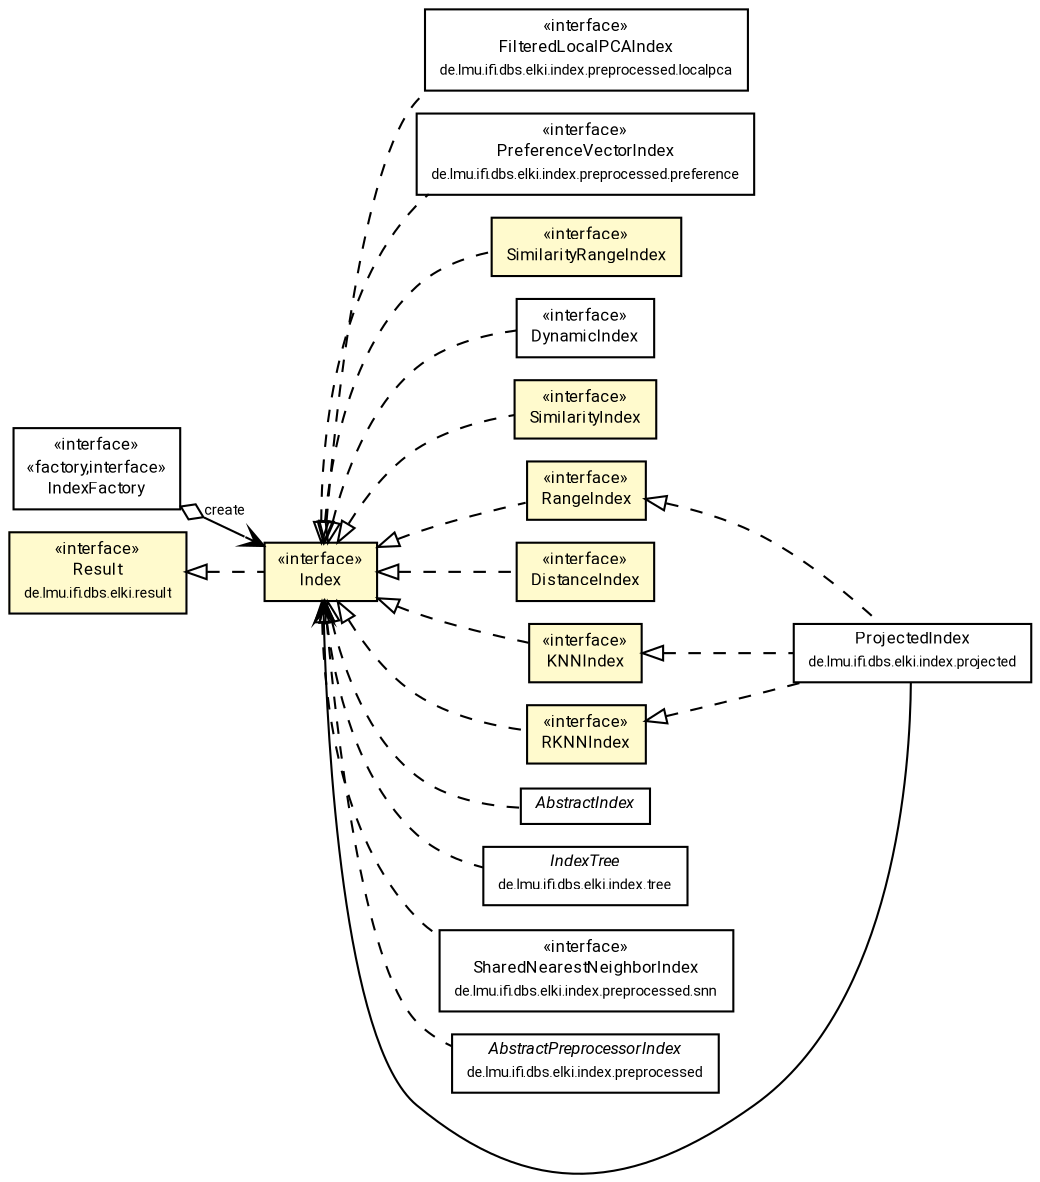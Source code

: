 #!/usr/local/bin/dot
#
# Class diagram 
# Generated by UMLGraph version R5_7_2-60-g0e99a6 (http://www.spinellis.gr/umlgraph/)
#

digraph G {
	graph [fontnames="svg"]
	edge [fontname="Roboto",fontsize=7,labelfontname="Roboto",labelfontsize=7,color="black"];
	node [fontname="Roboto",fontcolor="black",fontsize=8,shape=plaintext,margin=0,width=0,height=0];
	nodesep=0.15;
	ranksep=0.25;
	rankdir=LR;
	// de.lmu.ifi.dbs.elki.index.preprocessed.localpca.FilteredLocalPCAIndex<NV extends de.lmu.ifi.dbs.elki.data.NumberVector>
	c5217802 [label=<<table title="de.lmu.ifi.dbs.elki.index.preprocessed.localpca.FilteredLocalPCAIndex" border="0" cellborder="1" cellspacing="0" cellpadding="2" href="preprocessed/localpca/FilteredLocalPCAIndex.html" target="_parent">
		<tr><td><table border="0" cellspacing="0" cellpadding="1">
		<tr><td align="center" balign="center"> &#171;interface&#187; </td></tr>
		<tr><td align="center" balign="center"> <font face="Roboto">FilteredLocalPCAIndex</font> </td></tr>
		<tr><td align="center" balign="center"> <font face="Roboto" point-size="7.0">de.lmu.ifi.dbs.elki.index.preprocessed.localpca</font> </td></tr>
		</table></td></tr>
		</table>>, URL="preprocessed/localpca/FilteredLocalPCAIndex.html"];
	// de.lmu.ifi.dbs.elki.index.preprocessed.preference.PreferenceVectorIndex<NV extends de.lmu.ifi.dbs.elki.data.NumberVector>
	c5217807 [label=<<table title="de.lmu.ifi.dbs.elki.index.preprocessed.preference.PreferenceVectorIndex" border="0" cellborder="1" cellspacing="0" cellpadding="2" href="preprocessed/preference/PreferenceVectorIndex.html" target="_parent">
		<tr><td><table border="0" cellspacing="0" cellpadding="1">
		<tr><td align="center" balign="center"> &#171;interface&#187; </td></tr>
		<tr><td align="center" balign="center"> <font face="Roboto">PreferenceVectorIndex</font> </td></tr>
		<tr><td align="center" balign="center"> <font face="Roboto" point-size="7.0">de.lmu.ifi.dbs.elki.index.preprocessed.preference</font> </td></tr>
		</table></td></tr>
		</table>>, URL="preprocessed/preference/PreferenceVectorIndex.html"];
	// de.lmu.ifi.dbs.elki.index.SimilarityRangeIndex<O>
	c5218388 [label=<<table title="de.lmu.ifi.dbs.elki.index.SimilarityRangeIndex" border="0" cellborder="1" cellspacing="0" cellpadding="2" bgcolor="LemonChiffon" href="SimilarityRangeIndex.html" target="_parent">
		<tr><td><table border="0" cellspacing="0" cellpadding="1">
		<tr><td align="center" balign="center"> &#171;interface&#187; </td></tr>
		<tr><td align="center" balign="center"> <font face="Roboto">SimilarityRangeIndex</font> </td></tr>
		</table></td></tr>
		</table>>, URL="SimilarityRangeIndex.html"];
	// de.lmu.ifi.dbs.elki.index.DynamicIndex
	c5218389 [label=<<table title="de.lmu.ifi.dbs.elki.index.DynamicIndex" border="0" cellborder="1" cellspacing="0" cellpadding="2" href="DynamicIndex.html" target="_parent">
		<tr><td><table border="0" cellspacing="0" cellpadding="1">
		<tr><td align="center" balign="center"> &#171;interface&#187; </td></tr>
		<tr><td align="center" balign="center"> <font face="Roboto">DynamicIndex</font> </td></tr>
		</table></td></tr>
		</table>>, URL="DynamicIndex.html"];
	// de.lmu.ifi.dbs.elki.index.SimilarityIndex<O>
	c5218390 [label=<<table title="de.lmu.ifi.dbs.elki.index.SimilarityIndex" border="0" cellborder="1" cellspacing="0" cellpadding="2" bgcolor="LemonChiffon" href="SimilarityIndex.html" target="_parent">
		<tr><td><table border="0" cellspacing="0" cellpadding="1">
		<tr><td align="center" balign="center"> &#171;interface&#187; </td></tr>
		<tr><td align="center" balign="center"> <font face="Roboto">SimilarityIndex</font> </td></tr>
		</table></td></tr>
		</table>>, URL="SimilarityIndex.html"];
	// de.lmu.ifi.dbs.elki.index.RangeIndex<O>
	c5218391 [label=<<table title="de.lmu.ifi.dbs.elki.index.RangeIndex" border="0" cellborder="1" cellspacing="0" cellpadding="2" bgcolor="LemonChiffon" href="RangeIndex.html" target="_parent">
		<tr><td><table border="0" cellspacing="0" cellpadding="1">
		<tr><td align="center" balign="center"> &#171;interface&#187; </td></tr>
		<tr><td align="center" balign="center"> <font face="Roboto">RangeIndex</font> </td></tr>
		</table></td></tr>
		</table>>, URL="RangeIndex.html"];
	// de.lmu.ifi.dbs.elki.index.Index
	c5218392 [label=<<table title="de.lmu.ifi.dbs.elki.index.Index" border="0" cellborder="1" cellspacing="0" cellpadding="2" bgcolor="lemonChiffon" href="Index.html" target="_parent">
		<tr><td><table border="0" cellspacing="0" cellpadding="1">
		<tr><td align="center" balign="center"> &#171;interface&#187; </td></tr>
		<tr><td align="center" balign="center"> <font face="Roboto">Index</font> </td></tr>
		</table></td></tr>
		</table>>, URL="Index.html"];
	// de.lmu.ifi.dbs.elki.index.DistanceIndex<O>
	c5218393 [label=<<table title="de.lmu.ifi.dbs.elki.index.DistanceIndex" border="0" cellborder="1" cellspacing="0" cellpadding="2" bgcolor="LemonChiffon" href="DistanceIndex.html" target="_parent">
		<tr><td><table border="0" cellspacing="0" cellpadding="1">
		<tr><td align="center" balign="center"> &#171;interface&#187; </td></tr>
		<tr><td align="center" balign="center"> <font face="Roboto">DistanceIndex</font> </td></tr>
		</table></td></tr>
		</table>>, URL="DistanceIndex.html"];
	// de.lmu.ifi.dbs.elki.index.IndexFactory<V>
	c5218394 [label=<<table title="de.lmu.ifi.dbs.elki.index.IndexFactory" border="0" cellborder="1" cellspacing="0" cellpadding="2" href="IndexFactory.html" target="_parent">
		<tr><td><table border="0" cellspacing="0" cellpadding="1">
		<tr><td align="center" balign="center"> &#171;interface&#187; </td></tr>
		<tr><td align="center" balign="center"> &#171;factory,interface&#187; </td></tr>
		<tr><td align="center" balign="center"> <font face="Roboto">IndexFactory</font> </td></tr>
		</table></td></tr>
		</table>>, URL="IndexFactory.html"];
	// de.lmu.ifi.dbs.elki.index.KNNIndex<O>
	c5218395 [label=<<table title="de.lmu.ifi.dbs.elki.index.KNNIndex" border="0" cellborder="1" cellspacing="0" cellpadding="2" bgcolor="LemonChiffon" href="KNNIndex.html" target="_parent">
		<tr><td><table border="0" cellspacing="0" cellpadding="1">
		<tr><td align="center" balign="center"> &#171;interface&#187; </td></tr>
		<tr><td align="center" balign="center"> <font face="Roboto">KNNIndex</font> </td></tr>
		</table></td></tr>
		</table>>, URL="KNNIndex.html"];
	// de.lmu.ifi.dbs.elki.index.RKNNIndex<O>
	c5218396 [label=<<table title="de.lmu.ifi.dbs.elki.index.RKNNIndex" border="0" cellborder="1" cellspacing="0" cellpadding="2" bgcolor="LemonChiffon" href="RKNNIndex.html" target="_parent">
		<tr><td><table border="0" cellspacing="0" cellpadding="1">
		<tr><td align="center" balign="center"> &#171;interface&#187; </td></tr>
		<tr><td align="center" balign="center"> <font face="Roboto">RKNNIndex</font> </td></tr>
		</table></td></tr>
		</table>>, URL="RKNNIndex.html"];
	// de.lmu.ifi.dbs.elki.result.Result
	c5218411 [label=<<table title="de.lmu.ifi.dbs.elki.result.Result" border="0" cellborder="1" cellspacing="0" cellpadding="2" bgcolor="LemonChiffon" href="../result/Result.html" target="_parent">
		<tr><td><table border="0" cellspacing="0" cellpadding="1">
		<tr><td align="center" balign="center"> &#171;interface&#187; </td></tr>
		<tr><td align="center" balign="center"> <font face="Roboto">Result</font> </td></tr>
		<tr><td align="center" balign="center"> <font face="Roboto" point-size="7.0">de.lmu.ifi.dbs.elki.result</font> </td></tr>
		</table></td></tr>
		</table>>, URL="../result/Result.html"];
	// de.lmu.ifi.dbs.elki.index.AbstractIndex<O>
	c5219611 [label=<<table title="de.lmu.ifi.dbs.elki.index.AbstractIndex" border="0" cellborder="1" cellspacing="0" cellpadding="2" href="AbstractIndex.html" target="_parent">
		<tr><td><table border="0" cellspacing="0" cellpadding="1">
		<tr><td align="center" balign="center"> <font face="Roboto"><i>AbstractIndex</i></font> </td></tr>
		</table></td></tr>
		</table>>, URL="AbstractIndex.html"];
	// de.lmu.ifi.dbs.elki.index.projected.ProjectedIndex<O, I>
	c5219615 [label=<<table title="de.lmu.ifi.dbs.elki.index.projected.ProjectedIndex" border="0" cellborder="1" cellspacing="0" cellpadding="2" href="projected/ProjectedIndex.html" target="_parent">
		<tr><td><table border="0" cellspacing="0" cellpadding="1">
		<tr><td align="center" balign="center"> <font face="Roboto">ProjectedIndex</font> </td></tr>
		<tr><td align="center" balign="center"> <font face="Roboto" point-size="7.0">de.lmu.ifi.dbs.elki.index.projected</font> </td></tr>
		</table></td></tr>
		</table>>, URL="projected/ProjectedIndex.html"];
	// de.lmu.ifi.dbs.elki.index.tree.IndexTree<N extends de.lmu.ifi.dbs.elki.index.tree.Node<E>, E extends de.lmu.ifi.dbs.elki.index.tree.Entry>
	c5219629 [label=<<table title="de.lmu.ifi.dbs.elki.index.tree.IndexTree" border="0" cellborder="1" cellspacing="0" cellpadding="2" href="tree/IndexTree.html" target="_parent">
		<tr><td><table border="0" cellspacing="0" cellpadding="1">
		<tr><td align="center" balign="center"> <font face="Roboto"><i>IndexTree</i></font> </td></tr>
		<tr><td align="center" balign="center"> <font face="Roboto" point-size="7.0">de.lmu.ifi.dbs.elki.index.tree</font> </td></tr>
		</table></td></tr>
		</table>>, URL="tree/IndexTree.html"];
	// de.lmu.ifi.dbs.elki.index.preprocessed.snn.SharedNearestNeighborIndex<O>
	c5219782 [label=<<table title="de.lmu.ifi.dbs.elki.index.preprocessed.snn.SharedNearestNeighborIndex" border="0" cellborder="1" cellspacing="0" cellpadding="2" href="preprocessed/snn/SharedNearestNeighborIndex.html" target="_parent">
		<tr><td><table border="0" cellspacing="0" cellpadding="1">
		<tr><td align="center" balign="center"> &#171;interface&#187; </td></tr>
		<tr><td align="center" balign="center"> <font face="Roboto">SharedNearestNeighborIndex</font> </td></tr>
		<tr><td align="center" balign="center"> <font face="Roboto" point-size="7.0">de.lmu.ifi.dbs.elki.index.preprocessed.snn</font> </td></tr>
		</table></td></tr>
		</table>>, URL="preprocessed/snn/SharedNearestNeighborIndex.html"];
	// de.lmu.ifi.dbs.elki.index.preprocessed.AbstractPreprocessorIndex<O, R>
	c5219787 [label=<<table title="de.lmu.ifi.dbs.elki.index.preprocessed.AbstractPreprocessorIndex" border="0" cellborder="1" cellspacing="0" cellpadding="2" href="preprocessed/AbstractPreprocessorIndex.html" target="_parent">
		<tr><td><table border="0" cellspacing="0" cellpadding="1">
		<tr><td align="center" balign="center"> <font face="Roboto"><i>AbstractPreprocessorIndex</i></font> </td></tr>
		<tr><td align="center" balign="center"> <font face="Roboto" point-size="7.0">de.lmu.ifi.dbs.elki.index.preprocessed</font> </td></tr>
		</table></td></tr>
		</table>>, URL="preprocessed/AbstractPreprocessorIndex.html"];
	// de.lmu.ifi.dbs.elki.index.preprocessed.localpca.FilteredLocalPCAIndex<NV extends de.lmu.ifi.dbs.elki.data.NumberVector> implements de.lmu.ifi.dbs.elki.index.Index
	c5218392 -> c5217802 [arrowtail=empty,style=dashed,dir=back,weight=9];
	// de.lmu.ifi.dbs.elki.index.preprocessed.preference.PreferenceVectorIndex<NV extends de.lmu.ifi.dbs.elki.data.NumberVector> implements de.lmu.ifi.dbs.elki.index.Index
	c5218392 -> c5217807 [arrowtail=empty,style=dashed,dir=back,weight=9];
	// de.lmu.ifi.dbs.elki.index.SimilarityRangeIndex<O> implements de.lmu.ifi.dbs.elki.index.Index
	c5218392 -> c5218388 [arrowtail=empty,style=dashed,dir=back,weight=9];
	// de.lmu.ifi.dbs.elki.index.DynamicIndex implements de.lmu.ifi.dbs.elki.index.Index
	c5218392 -> c5218389 [arrowtail=empty,style=dashed,dir=back,weight=9];
	// de.lmu.ifi.dbs.elki.index.SimilarityIndex<O> implements de.lmu.ifi.dbs.elki.index.Index
	c5218392 -> c5218390 [arrowtail=empty,style=dashed,dir=back,weight=9];
	// de.lmu.ifi.dbs.elki.index.RangeIndex<O> implements de.lmu.ifi.dbs.elki.index.Index
	c5218392 -> c5218391 [arrowtail=empty,style=dashed,dir=back,weight=9];
	// de.lmu.ifi.dbs.elki.index.Index implements de.lmu.ifi.dbs.elki.result.Result
	c5218411 -> c5218392 [arrowtail=empty,style=dashed,dir=back,weight=9];
	// de.lmu.ifi.dbs.elki.index.DistanceIndex<O> implements de.lmu.ifi.dbs.elki.index.Index
	c5218392 -> c5218393 [arrowtail=empty,style=dashed,dir=back,weight=9];
	// de.lmu.ifi.dbs.elki.index.IndexFactory<V> navhas de.lmu.ifi.dbs.elki.index.Index
	c5218394 -> c5218392 [arrowhead=open,arrowtail=ediamond,dir=both,weight=3,label="create"];
	// de.lmu.ifi.dbs.elki.index.KNNIndex<O> implements de.lmu.ifi.dbs.elki.index.Index
	c5218392 -> c5218395 [arrowtail=empty,style=dashed,dir=back,weight=9];
	// de.lmu.ifi.dbs.elki.index.RKNNIndex<O> implements de.lmu.ifi.dbs.elki.index.Index
	c5218392 -> c5218396 [arrowtail=empty,style=dashed,dir=back,weight=9];
	// de.lmu.ifi.dbs.elki.index.AbstractIndex<O> implements de.lmu.ifi.dbs.elki.index.Index
	c5218392 -> c5219611 [arrowtail=empty,style=dashed,dir=back,weight=9];
	// de.lmu.ifi.dbs.elki.index.projected.ProjectedIndex<O, I> implements de.lmu.ifi.dbs.elki.index.KNNIndex<O>
	c5218395 -> c5219615 [arrowtail=empty,style=dashed,dir=back,weight=9];
	// de.lmu.ifi.dbs.elki.index.projected.ProjectedIndex<O, I> implements de.lmu.ifi.dbs.elki.index.RKNNIndex<O>
	c5218396 -> c5219615 [arrowtail=empty,style=dashed,dir=back,weight=9];
	// de.lmu.ifi.dbs.elki.index.projected.ProjectedIndex<O, I> implements de.lmu.ifi.dbs.elki.index.RangeIndex<O>
	c5218391 -> c5219615 [arrowtail=empty,style=dashed,dir=back,weight=9];
	// de.lmu.ifi.dbs.elki.index.tree.IndexTree<N extends de.lmu.ifi.dbs.elki.index.tree.Node<E>, E extends de.lmu.ifi.dbs.elki.index.tree.Entry> implements de.lmu.ifi.dbs.elki.index.Index
	c5218392 -> c5219629 [arrowtail=empty,style=dashed,dir=back,weight=9];
	// de.lmu.ifi.dbs.elki.index.preprocessed.snn.SharedNearestNeighborIndex<O> implements de.lmu.ifi.dbs.elki.index.Index
	c5218392 -> c5219782 [arrowtail=empty,style=dashed,dir=back,weight=9];
	// de.lmu.ifi.dbs.elki.index.preprocessed.AbstractPreprocessorIndex<O, R> implements de.lmu.ifi.dbs.elki.index.Index
	c5218392 -> c5219787 [arrowtail=empty,style=dashed,dir=back,weight=9];
	// de.lmu.ifi.dbs.elki.index.projected.ProjectedIndex<O, I> navassoc de.lmu.ifi.dbs.elki.index.Index
	c5219615 -> c5218392 [arrowhead=open,weight=1];
}

